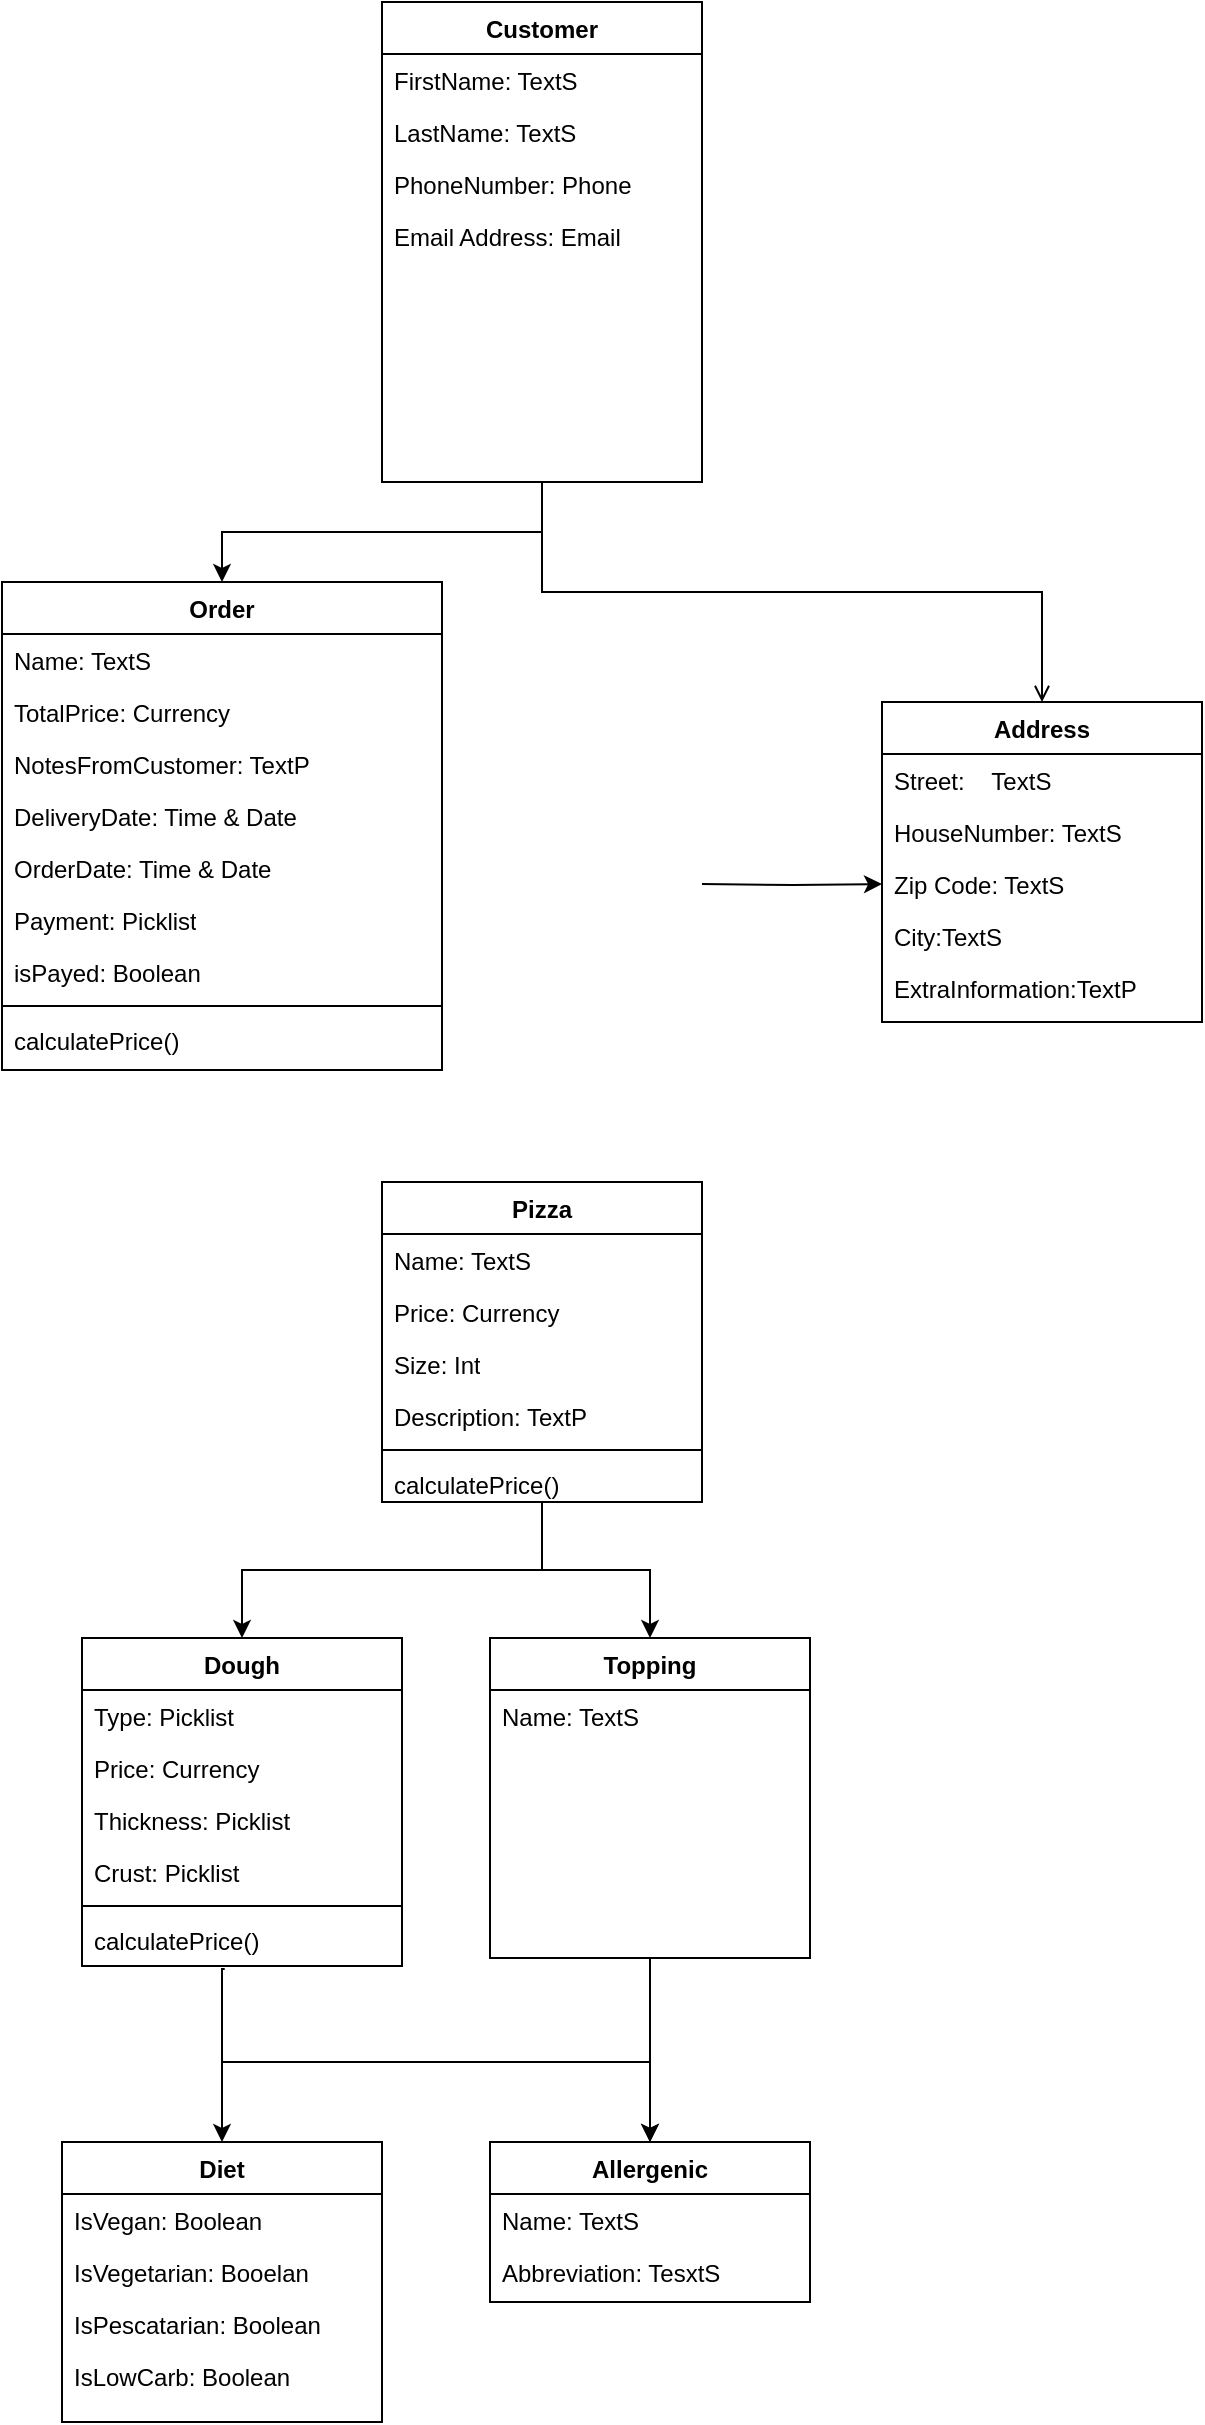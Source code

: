 <mxfile version="24.0.7" type="github">
  <diagram id="C5RBs43oDa-KdzZeNtuy" name="Page-1">
    <mxGraphModel dx="1027" dy="1728" grid="1" gridSize="10" guides="1" tooltips="1" connect="1" arrows="1" fold="1" page="1" pageScale="1" pageWidth="827" pageHeight="1169" math="0" shadow="0">
      <root>
        <mxCell id="WIyWlLk6GJQsqaUBKTNV-0" />
        <mxCell id="WIyWlLk6GJQsqaUBKTNV-1" parent="WIyWlLk6GJQsqaUBKTNV-0" />
        <mxCell id="6ZC3iXz7J65TuptxEySc-79" style="edgeStyle=orthogonalEdgeStyle;rounded=0;orthogonalLoop=1;jettySize=auto;html=1;entryX=0.5;entryY=0;entryDx=0;entryDy=0;" edge="1" parent="WIyWlLk6GJQsqaUBKTNV-1" source="zkfFHV4jXpPFQw0GAbJ--0" target="6ZC3iXz7J65TuptxEySc-61">
          <mxGeometry relative="1" as="geometry" />
        </mxCell>
        <mxCell id="zkfFHV4jXpPFQw0GAbJ--0" value="Customer" style="swimlane;fontStyle=1;align=center;verticalAlign=top;childLayout=stackLayout;horizontal=1;startSize=26;horizontalStack=0;resizeParent=1;resizeLast=0;collapsible=1;marginBottom=0;rounded=0;shadow=0;strokeWidth=1;" parent="WIyWlLk6GJQsqaUBKTNV-1" vertex="1">
          <mxGeometry x="280" y="-110" width="160" height="240" as="geometry">
            <mxRectangle x="230" y="140" width="160" height="26" as="alternateBounds" />
          </mxGeometry>
        </mxCell>
        <mxCell id="zkfFHV4jXpPFQw0GAbJ--1" value="FirstName: TextS   " style="text;align=left;verticalAlign=top;spacingLeft=4;spacingRight=4;overflow=hidden;rotatable=0;points=[[0,0.5],[1,0.5]];portConstraint=eastwest;" parent="zkfFHV4jXpPFQw0GAbJ--0" vertex="1">
          <mxGeometry y="26" width="160" height="26" as="geometry" />
        </mxCell>
        <mxCell id="zkfFHV4jXpPFQw0GAbJ--2" value="LastName: TextS" style="text;align=left;verticalAlign=top;spacingLeft=4;spacingRight=4;overflow=hidden;rotatable=0;points=[[0,0.5],[1,0.5]];portConstraint=eastwest;rounded=0;shadow=0;html=0;" parent="zkfFHV4jXpPFQw0GAbJ--0" vertex="1">
          <mxGeometry y="52" width="160" height="26" as="geometry" />
        </mxCell>
        <mxCell id="zkfFHV4jXpPFQw0GAbJ--3" value="PhoneNumber: Phone" style="text;align=left;verticalAlign=top;spacingLeft=4;spacingRight=4;overflow=hidden;rotatable=0;points=[[0,0.5],[1,0.5]];portConstraint=eastwest;rounded=0;shadow=0;html=0;" parent="zkfFHV4jXpPFQw0GAbJ--0" vertex="1">
          <mxGeometry y="78" width="160" height="26" as="geometry" />
        </mxCell>
        <mxCell id="6ZC3iXz7J65TuptxEySc-2" value="Email Address: Email" style="text;align=left;verticalAlign=top;spacingLeft=4;spacingRight=4;overflow=hidden;rotatable=0;points=[[0,0.5],[1,0.5]];portConstraint=eastwest;rounded=0;shadow=0;html=0;" vertex="1" parent="zkfFHV4jXpPFQw0GAbJ--0">
          <mxGeometry y="104" width="160" height="26" as="geometry" />
        </mxCell>
        <mxCell id="zkfFHV4jXpPFQw0GAbJ--17" value="Address" style="swimlane;fontStyle=1;align=center;verticalAlign=top;childLayout=stackLayout;horizontal=1;startSize=26;horizontalStack=0;resizeParent=1;resizeLast=0;collapsible=1;marginBottom=0;rounded=0;shadow=0;strokeWidth=1;" parent="WIyWlLk6GJQsqaUBKTNV-1" vertex="1">
          <mxGeometry x="530" y="240" width="160" height="160" as="geometry">
            <mxRectangle x="550" y="140" width="160" height="26" as="alternateBounds" />
          </mxGeometry>
        </mxCell>
        <mxCell id="zkfFHV4jXpPFQw0GAbJ--18" value="Street:    TextS" style="text;align=left;verticalAlign=top;spacingLeft=4;spacingRight=4;overflow=hidden;rotatable=0;points=[[0,0.5],[1,0.5]];portConstraint=eastwest;" parent="zkfFHV4jXpPFQw0GAbJ--17" vertex="1">
          <mxGeometry y="26" width="160" height="26" as="geometry" />
        </mxCell>
        <mxCell id="zkfFHV4jXpPFQw0GAbJ--19" value="HouseNumber: TextS" style="text;align=left;verticalAlign=top;spacingLeft=4;spacingRight=4;overflow=hidden;rotatable=0;points=[[0,0.5],[1,0.5]];portConstraint=eastwest;rounded=0;shadow=0;html=0;" parent="zkfFHV4jXpPFQw0GAbJ--17" vertex="1">
          <mxGeometry y="52" width="160" height="26" as="geometry" />
        </mxCell>
        <mxCell id="zkfFHV4jXpPFQw0GAbJ--20" value="Zip Code: TextS" style="text;align=left;verticalAlign=top;spacingLeft=4;spacingRight=4;overflow=hidden;rotatable=0;points=[[0,0.5],[1,0.5]];portConstraint=eastwest;rounded=0;shadow=0;html=0;" parent="zkfFHV4jXpPFQw0GAbJ--17" vertex="1">
          <mxGeometry y="78" width="160" height="26" as="geometry" />
        </mxCell>
        <mxCell id="zkfFHV4jXpPFQw0GAbJ--21" value="City:TextS" style="text;align=left;verticalAlign=top;spacingLeft=4;spacingRight=4;overflow=hidden;rotatable=0;points=[[0,0.5],[1,0.5]];portConstraint=eastwest;rounded=0;shadow=0;html=0;" parent="zkfFHV4jXpPFQw0GAbJ--17" vertex="1">
          <mxGeometry y="104" width="160" height="26" as="geometry" />
        </mxCell>
        <mxCell id="6ZC3iXz7J65TuptxEySc-9" value="ExtraInformation:TextP" style="text;align=left;verticalAlign=top;spacingLeft=4;spacingRight=4;overflow=hidden;rotatable=0;points=[[0,0.5],[1,0.5]];portConstraint=eastwest;" vertex="1" parent="zkfFHV4jXpPFQw0GAbJ--17">
          <mxGeometry y="130" width="160" height="26" as="geometry" />
        </mxCell>
        <mxCell id="zkfFHV4jXpPFQw0GAbJ--26" value="" style="endArrow=open;shadow=0;strokeWidth=1;rounded=0;curved=0;endFill=1;edgeStyle=elbowEdgeStyle;elbow=vertical;" parent="WIyWlLk6GJQsqaUBKTNV-1" source="zkfFHV4jXpPFQw0GAbJ--0" target="zkfFHV4jXpPFQw0GAbJ--17" edge="1">
          <mxGeometry x="0.5" y="41" relative="1" as="geometry">
            <mxPoint x="440" y="-28" as="sourcePoint" />
            <mxPoint x="600" y="-28" as="targetPoint" />
            <mxPoint x="-40" y="32" as="offset" />
          </mxGeometry>
        </mxCell>
        <mxCell id="6ZC3iXz7J65TuptxEySc-56" value="" style="edgeStyle=orthogonalEdgeStyle;rounded=0;orthogonalLoop=1;jettySize=auto;html=1;entryX=0.5;entryY=0;entryDx=0;entryDy=0;" edge="1" parent="WIyWlLk6GJQsqaUBKTNV-1" source="6ZC3iXz7J65TuptxEySc-11" target="6ZC3iXz7J65TuptxEySc-50">
          <mxGeometry relative="1" as="geometry" />
        </mxCell>
        <mxCell id="6ZC3iXz7J65TuptxEySc-77" style="edgeStyle=orthogonalEdgeStyle;rounded=0;orthogonalLoop=1;jettySize=auto;html=1;entryX=0.5;entryY=0;entryDx=0;entryDy=0;" edge="1" parent="WIyWlLk6GJQsqaUBKTNV-1" source="6ZC3iXz7J65TuptxEySc-11" target="6ZC3iXz7J65TuptxEySc-70">
          <mxGeometry relative="1" as="geometry">
            <Array as="points">
              <mxPoint x="414" y="920" />
              <mxPoint x="200" y="920" />
            </Array>
          </mxGeometry>
        </mxCell>
        <mxCell id="6ZC3iXz7J65TuptxEySc-11" value="Topping" style="swimlane;fontStyle=1;align=center;verticalAlign=top;childLayout=stackLayout;horizontal=1;startSize=26;horizontalStack=0;resizeParent=1;resizeLast=0;collapsible=1;marginBottom=0;rounded=0;shadow=0;strokeWidth=1;" vertex="1" parent="WIyWlLk6GJQsqaUBKTNV-1">
          <mxGeometry x="334" y="708" width="160" height="160" as="geometry">
            <mxRectangle x="230" y="140" width="160" height="26" as="alternateBounds" />
          </mxGeometry>
        </mxCell>
        <mxCell id="6ZC3iXz7J65TuptxEySc-12" value="Name: TextS" style="text;align=left;verticalAlign=top;spacingLeft=4;spacingRight=4;overflow=hidden;rotatable=0;points=[[0,0.5],[1,0.5]];portConstraint=eastwest;" vertex="1" parent="6ZC3iXz7J65TuptxEySc-11">
          <mxGeometry y="26" width="160" height="26" as="geometry" />
        </mxCell>
        <mxCell id="6ZC3iXz7J65TuptxEySc-60" value="" style="edgeStyle=orthogonalEdgeStyle;rounded=0;orthogonalLoop=1;jettySize=auto;html=1;entryX=0.5;entryY=0;entryDx=0;entryDy=0;exitX=0.446;exitY=1.058;exitDx=0;exitDy=0;exitPerimeter=0;" edge="1" parent="WIyWlLk6GJQsqaUBKTNV-1" source="6ZC3iXz7J65TuptxEySc-28" target="6ZC3iXz7J65TuptxEySc-50">
          <mxGeometry relative="1" as="geometry">
            <mxPoint x="210" y="1004" as="targetPoint" />
            <Array as="points">
              <mxPoint x="200" y="874" />
              <mxPoint x="200" y="920" />
              <mxPoint x="414" y="920" />
            </Array>
          </mxGeometry>
        </mxCell>
        <mxCell id="6ZC3iXz7J65TuptxEySc-25" value="Dough" style="swimlane;fontStyle=1;align=center;verticalAlign=top;childLayout=stackLayout;horizontal=1;startSize=26;horizontalStack=0;resizeParent=1;resizeParentMax=0;resizeLast=0;collapsible=1;marginBottom=0;whiteSpace=wrap;html=1;" vertex="1" parent="WIyWlLk6GJQsqaUBKTNV-1">
          <mxGeometry x="130" y="708" width="160" height="164" as="geometry" />
        </mxCell>
        <mxCell id="6ZC3iXz7J65TuptxEySc-26" value="Type: Picklist" style="text;strokeColor=none;fillColor=none;align=left;verticalAlign=top;spacingLeft=4;spacingRight=4;overflow=hidden;rotatable=0;points=[[0,0.5],[1,0.5]];portConstraint=eastwest;whiteSpace=wrap;html=1;" vertex="1" parent="6ZC3iXz7J65TuptxEySc-25">
          <mxGeometry y="26" width="160" height="26" as="geometry" />
        </mxCell>
        <mxCell id="6ZC3iXz7J65TuptxEySc-30" value="Price: Currency" style="text;strokeColor=none;fillColor=none;align=left;verticalAlign=top;spacingLeft=4;spacingRight=4;overflow=hidden;rotatable=0;points=[[0,0.5],[1,0.5]];portConstraint=eastwest;whiteSpace=wrap;html=1;" vertex="1" parent="6ZC3iXz7J65TuptxEySc-25">
          <mxGeometry y="52" width="160" height="26" as="geometry" />
        </mxCell>
        <mxCell id="6ZC3iXz7J65TuptxEySc-31" value="Thickness: Picklist" style="text;strokeColor=none;fillColor=none;align=left;verticalAlign=top;spacingLeft=4;spacingRight=4;overflow=hidden;rotatable=0;points=[[0,0.5],[1,0.5]];portConstraint=eastwest;whiteSpace=wrap;html=1;" vertex="1" parent="6ZC3iXz7J65TuptxEySc-25">
          <mxGeometry y="78" width="160" height="26" as="geometry" />
        </mxCell>
        <mxCell id="6ZC3iXz7J65TuptxEySc-32" value="Crust: Picklist" style="text;strokeColor=none;fillColor=none;align=left;verticalAlign=top;spacingLeft=4;spacingRight=4;overflow=hidden;rotatable=0;points=[[0,0.5],[1,0.5]];portConstraint=eastwest;whiteSpace=wrap;html=1;" vertex="1" parent="6ZC3iXz7J65TuptxEySc-25">
          <mxGeometry y="104" width="160" height="26" as="geometry" />
        </mxCell>
        <mxCell id="6ZC3iXz7J65TuptxEySc-27" value="" style="line;strokeWidth=1;fillColor=none;align=left;verticalAlign=middle;spacingTop=-1;spacingLeft=3;spacingRight=3;rotatable=0;labelPosition=right;points=[];portConstraint=eastwest;strokeColor=inherit;" vertex="1" parent="6ZC3iXz7J65TuptxEySc-25">
          <mxGeometry y="130" width="160" height="8" as="geometry" />
        </mxCell>
        <mxCell id="6ZC3iXz7J65TuptxEySc-28" value="calculatePrice()" style="text;strokeColor=none;fillColor=none;align=left;verticalAlign=top;spacingLeft=4;spacingRight=4;overflow=hidden;rotatable=0;points=[[0,0.5],[1,0.5]];portConstraint=eastwest;whiteSpace=wrap;html=1;" vertex="1" parent="6ZC3iXz7J65TuptxEySc-25">
          <mxGeometry y="138" width="160" height="26" as="geometry" />
        </mxCell>
        <mxCell id="6ZC3iXz7J65TuptxEySc-45" value="" style="edgeStyle=orthogonalEdgeStyle;rounded=0;orthogonalLoop=1;jettySize=auto;html=1;entryX=0.5;entryY=0;entryDx=0;entryDy=0;" edge="1" parent="WIyWlLk6GJQsqaUBKTNV-1" source="6ZC3iXz7J65TuptxEySc-37" target="6ZC3iXz7J65TuptxEySc-11">
          <mxGeometry relative="1" as="geometry" />
        </mxCell>
        <mxCell id="6ZC3iXz7J65TuptxEySc-49" value="" style="edgeStyle=orthogonalEdgeStyle;rounded=0;orthogonalLoop=1;jettySize=auto;html=1;" edge="1" parent="WIyWlLk6GJQsqaUBKTNV-1" source="6ZC3iXz7J65TuptxEySc-37" target="6ZC3iXz7J65TuptxEySc-25">
          <mxGeometry relative="1" as="geometry">
            <mxPoint x="160" y="560" as="targetPoint" />
          </mxGeometry>
        </mxCell>
        <mxCell id="6ZC3iXz7J65TuptxEySc-37" value="Pizza" style="swimlane;fontStyle=1;align=center;verticalAlign=top;childLayout=stackLayout;horizontal=1;startSize=26;horizontalStack=0;resizeParent=1;resizeParentMax=0;resizeLast=0;collapsible=1;marginBottom=0;whiteSpace=wrap;html=1;" vertex="1" parent="WIyWlLk6GJQsqaUBKTNV-1">
          <mxGeometry x="280" y="480" width="160" height="160" as="geometry" />
        </mxCell>
        <mxCell id="6ZC3iXz7J65TuptxEySc-38" value="Name: TextS" style="text;strokeColor=none;fillColor=none;align=left;verticalAlign=top;spacingLeft=4;spacingRight=4;overflow=hidden;rotatable=0;points=[[0,0.5],[1,0.5]];portConstraint=eastwest;whiteSpace=wrap;html=1;" vertex="1" parent="6ZC3iXz7J65TuptxEySc-37">
          <mxGeometry y="26" width="160" height="26" as="geometry" />
        </mxCell>
        <mxCell id="6ZC3iXz7J65TuptxEySc-39" value="Price: Currency" style="text;strokeColor=none;fillColor=none;align=left;verticalAlign=top;spacingLeft=4;spacingRight=4;overflow=hidden;rotatable=0;points=[[0,0.5],[1,0.5]];portConstraint=eastwest;whiteSpace=wrap;html=1;" vertex="1" parent="6ZC3iXz7J65TuptxEySc-37">
          <mxGeometry y="52" width="160" height="26" as="geometry" />
        </mxCell>
        <mxCell id="6ZC3iXz7J65TuptxEySc-40" value="Size: Int" style="text;strokeColor=none;fillColor=none;align=left;verticalAlign=top;spacingLeft=4;spacingRight=4;overflow=hidden;rotatable=0;points=[[0,0.5],[1,0.5]];portConstraint=eastwest;whiteSpace=wrap;html=1;" vertex="1" parent="6ZC3iXz7J65TuptxEySc-37">
          <mxGeometry y="78" width="160" height="26" as="geometry" />
        </mxCell>
        <mxCell id="6ZC3iXz7J65TuptxEySc-41" value="Description: TextP" style="text;strokeColor=none;fillColor=none;align=left;verticalAlign=top;spacingLeft=4;spacingRight=4;overflow=hidden;rotatable=0;points=[[0,0.5],[1,0.5]];portConstraint=eastwest;whiteSpace=wrap;html=1;" vertex="1" parent="6ZC3iXz7J65TuptxEySc-37">
          <mxGeometry y="104" width="160" height="26" as="geometry" />
        </mxCell>
        <mxCell id="6ZC3iXz7J65TuptxEySc-42" value="" style="line;strokeWidth=1;fillColor=none;align=left;verticalAlign=middle;spacingTop=-1;spacingLeft=3;spacingRight=3;rotatable=0;labelPosition=right;points=[];portConstraint=eastwest;strokeColor=inherit;" vertex="1" parent="6ZC3iXz7J65TuptxEySc-37">
          <mxGeometry y="130" width="160" height="8" as="geometry" />
        </mxCell>
        <mxCell id="6ZC3iXz7J65TuptxEySc-43" value="calculatePrice()" style="text;strokeColor=none;fillColor=none;align=left;verticalAlign=top;spacingLeft=4;spacingRight=4;overflow=hidden;rotatable=0;points=[[0,0.5],[1,0.5]];portConstraint=eastwest;whiteSpace=wrap;html=1;" vertex="1" parent="6ZC3iXz7J65TuptxEySc-37">
          <mxGeometry y="138" width="160" height="22" as="geometry" />
        </mxCell>
        <mxCell id="6ZC3iXz7J65TuptxEySc-50" value="Allergenic" style="swimlane;fontStyle=1;align=center;verticalAlign=top;childLayout=stackLayout;horizontal=1;startSize=26;horizontalStack=0;resizeParent=1;resizeLast=0;collapsible=1;marginBottom=0;rounded=0;shadow=0;strokeWidth=1;" vertex="1" parent="WIyWlLk6GJQsqaUBKTNV-1">
          <mxGeometry x="334" y="960" width="160" height="80" as="geometry">
            <mxRectangle x="230" y="140" width="160" height="26" as="alternateBounds" />
          </mxGeometry>
        </mxCell>
        <mxCell id="6ZC3iXz7J65TuptxEySc-51" value="Name: TextS" style="text;align=left;verticalAlign=top;spacingLeft=4;spacingRight=4;overflow=hidden;rotatable=0;points=[[0,0.5],[1,0.5]];portConstraint=eastwest;" vertex="1" parent="6ZC3iXz7J65TuptxEySc-50">
          <mxGeometry y="26" width="160" height="26" as="geometry" />
        </mxCell>
        <mxCell id="6ZC3iXz7J65TuptxEySc-52" value="Abbreviation: TesxtS" style="text;align=left;verticalAlign=top;spacingLeft=4;spacingRight=4;overflow=hidden;rotatable=0;points=[[0,0.5],[1,0.5]];portConstraint=eastwest;rounded=0;shadow=0;html=0;" vertex="1" parent="6ZC3iXz7J65TuptxEySc-50">
          <mxGeometry y="52" width="160" height="26" as="geometry" />
        </mxCell>
        <mxCell id="6ZC3iXz7J65TuptxEySc-61" value="Order" style="swimlane;fontStyle=1;align=center;verticalAlign=top;childLayout=stackLayout;horizontal=1;startSize=26;horizontalStack=0;resizeParent=1;resizeParentMax=0;resizeLast=0;collapsible=1;marginBottom=0;whiteSpace=wrap;html=1;" vertex="1" parent="WIyWlLk6GJQsqaUBKTNV-1">
          <mxGeometry x="90" y="180" width="220" height="244" as="geometry" />
        </mxCell>
        <mxCell id="6ZC3iXz7J65TuptxEySc-62" value="Name: TextS" style="text;strokeColor=none;fillColor=none;align=left;verticalAlign=top;spacingLeft=4;spacingRight=4;overflow=hidden;rotatable=0;points=[[0,0.5],[1,0.5]];portConstraint=eastwest;whiteSpace=wrap;html=1;" vertex="1" parent="6ZC3iXz7J65TuptxEySc-61">
          <mxGeometry y="26" width="220" height="26" as="geometry" />
        </mxCell>
        <mxCell id="6ZC3iXz7J65TuptxEySc-63" value="TotalPrice: Currency" style="text;strokeColor=none;fillColor=none;align=left;verticalAlign=top;spacingLeft=4;spacingRight=4;overflow=hidden;rotatable=0;points=[[0,0.5],[1,0.5]];portConstraint=eastwest;whiteSpace=wrap;html=1;" vertex="1" parent="6ZC3iXz7J65TuptxEySc-61">
          <mxGeometry y="52" width="220" height="26" as="geometry" />
        </mxCell>
        <mxCell id="6ZC3iXz7J65TuptxEySc-65" value="NotesFromCustomer: TextP" style="text;strokeColor=none;fillColor=none;align=left;verticalAlign=top;spacingLeft=4;spacingRight=4;overflow=hidden;rotatable=0;points=[[0,0.5],[1,0.5]];portConstraint=eastwest;whiteSpace=wrap;html=1;" vertex="1" parent="6ZC3iXz7J65TuptxEySc-61">
          <mxGeometry y="78" width="220" height="26" as="geometry" />
        </mxCell>
        <mxCell id="6ZC3iXz7J65TuptxEySc-81" value="DeliveryDate: Time &amp;amp; Date" style="text;strokeColor=none;fillColor=none;align=left;verticalAlign=top;spacingLeft=4;spacingRight=4;overflow=hidden;rotatable=0;points=[[0,0.5],[1,0.5]];portConstraint=eastwest;whiteSpace=wrap;html=1;" vertex="1" parent="6ZC3iXz7J65TuptxEySc-61">
          <mxGeometry y="104" width="220" height="26" as="geometry" />
        </mxCell>
        <mxCell id="6ZC3iXz7J65TuptxEySc-82" value="OrderDate: Time &amp;amp; Date" style="text;strokeColor=none;fillColor=none;align=left;verticalAlign=top;spacingLeft=4;spacingRight=4;overflow=hidden;rotatable=0;points=[[0,0.5],[1,0.5]];portConstraint=eastwest;whiteSpace=wrap;html=1;" vertex="1" parent="6ZC3iXz7J65TuptxEySc-61">
          <mxGeometry y="130" width="220" height="26" as="geometry" />
        </mxCell>
        <mxCell id="6ZC3iXz7J65TuptxEySc-83" value="Payment: Picklist" style="text;strokeColor=none;fillColor=none;align=left;verticalAlign=top;spacingLeft=4;spacingRight=4;overflow=hidden;rotatable=0;points=[[0,0.5],[1,0.5]];portConstraint=eastwest;whiteSpace=wrap;html=1;" vertex="1" parent="6ZC3iXz7J65TuptxEySc-61">
          <mxGeometry y="156" width="220" height="26" as="geometry" />
        </mxCell>
        <mxCell id="6ZC3iXz7J65TuptxEySc-84" value="isPayed: Boolean" style="text;strokeColor=none;fillColor=none;align=left;verticalAlign=top;spacingLeft=4;spacingRight=4;overflow=hidden;rotatable=0;points=[[0,0.5],[1,0.5]];portConstraint=eastwest;whiteSpace=wrap;html=1;" vertex="1" parent="6ZC3iXz7J65TuptxEySc-61">
          <mxGeometry y="182" width="220" height="26" as="geometry" />
        </mxCell>
        <mxCell id="6ZC3iXz7J65TuptxEySc-66" value="" style="line;strokeWidth=1;fillColor=none;align=left;verticalAlign=middle;spacingTop=-1;spacingLeft=3;spacingRight=3;rotatable=0;labelPosition=right;points=[];portConstraint=eastwest;strokeColor=inherit;" vertex="1" parent="6ZC3iXz7J65TuptxEySc-61">
          <mxGeometry y="208" width="220" height="8" as="geometry" />
        </mxCell>
        <mxCell id="6ZC3iXz7J65TuptxEySc-67" value="calculatePrice()" style="text;strokeColor=none;fillColor=none;align=left;verticalAlign=top;spacingLeft=4;spacingRight=4;overflow=hidden;rotatable=0;points=[[0,0.5],[1,0.5]];portConstraint=eastwest;whiteSpace=wrap;html=1;" vertex="1" parent="6ZC3iXz7J65TuptxEySc-61">
          <mxGeometry y="216" width="220" height="28" as="geometry" />
        </mxCell>
        <mxCell id="6ZC3iXz7J65TuptxEySc-70" value="Diet" style="swimlane;fontStyle=1;align=center;verticalAlign=top;childLayout=stackLayout;horizontal=1;startSize=26;horizontalStack=0;resizeParent=1;resizeLast=0;collapsible=1;marginBottom=0;rounded=0;shadow=0;strokeWidth=1;" vertex="1" parent="WIyWlLk6GJQsqaUBKTNV-1">
          <mxGeometry x="120" y="960" width="160" height="140" as="geometry">
            <mxRectangle x="230" y="140" width="160" height="26" as="alternateBounds" />
          </mxGeometry>
        </mxCell>
        <mxCell id="6ZC3iXz7J65TuptxEySc-73" value="IsVegan: Boolean" style="text;align=left;verticalAlign=top;spacingLeft=4;spacingRight=4;overflow=hidden;rotatable=0;points=[[0,0.5],[1,0.5]];portConstraint=eastwest;rounded=0;shadow=0;html=0;" vertex="1" parent="6ZC3iXz7J65TuptxEySc-70">
          <mxGeometry y="26" width="160" height="26" as="geometry" />
        </mxCell>
        <mxCell id="6ZC3iXz7J65TuptxEySc-74" value="IsVegetarian: Booelan" style="text;align=left;verticalAlign=top;spacingLeft=4;spacingRight=4;overflow=hidden;rotatable=0;points=[[0,0.5],[1,0.5]];portConstraint=eastwest;rounded=0;shadow=0;html=0;" vertex="1" parent="6ZC3iXz7J65TuptxEySc-70">
          <mxGeometry y="52" width="160" height="26" as="geometry" />
        </mxCell>
        <mxCell id="6ZC3iXz7J65TuptxEySc-75" value="IsPescatarian: Boolean" style="text;align=left;verticalAlign=top;spacingLeft=4;spacingRight=4;overflow=hidden;rotatable=0;points=[[0,0.5],[1,0.5]];portConstraint=eastwest;rounded=0;shadow=0;html=0;" vertex="1" parent="6ZC3iXz7J65TuptxEySc-70">
          <mxGeometry y="78" width="160" height="26" as="geometry" />
        </mxCell>
        <mxCell id="6ZC3iXz7J65TuptxEySc-76" value="IsLowCarb: Boolean" style="text;align=left;verticalAlign=top;spacingLeft=4;spacingRight=4;overflow=hidden;rotatable=0;points=[[0,0.5],[1,0.5]];portConstraint=eastwest;rounded=0;shadow=0;html=0;" vertex="1" parent="6ZC3iXz7J65TuptxEySc-70">
          <mxGeometry y="104" width="160" height="26" as="geometry" />
        </mxCell>
        <mxCell id="6ZC3iXz7J65TuptxEySc-78" style="edgeStyle=orthogonalEdgeStyle;rounded=0;orthogonalLoop=1;jettySize=auto;html=1;" edge="1" parent="WIyWlLk6GJQsqaUBKTNV-1" target="zkfFHV4jXpPFQw0GAbJ--20">
          <mxGeometry relative="1" as="geometry">
            <mxPoint x="440" y="331" as="sourcePoint" />
          </mxGeometry>
        </mxCell>
      </root>
    </mxGraphModel>
  </diagram>
</mxfile>
